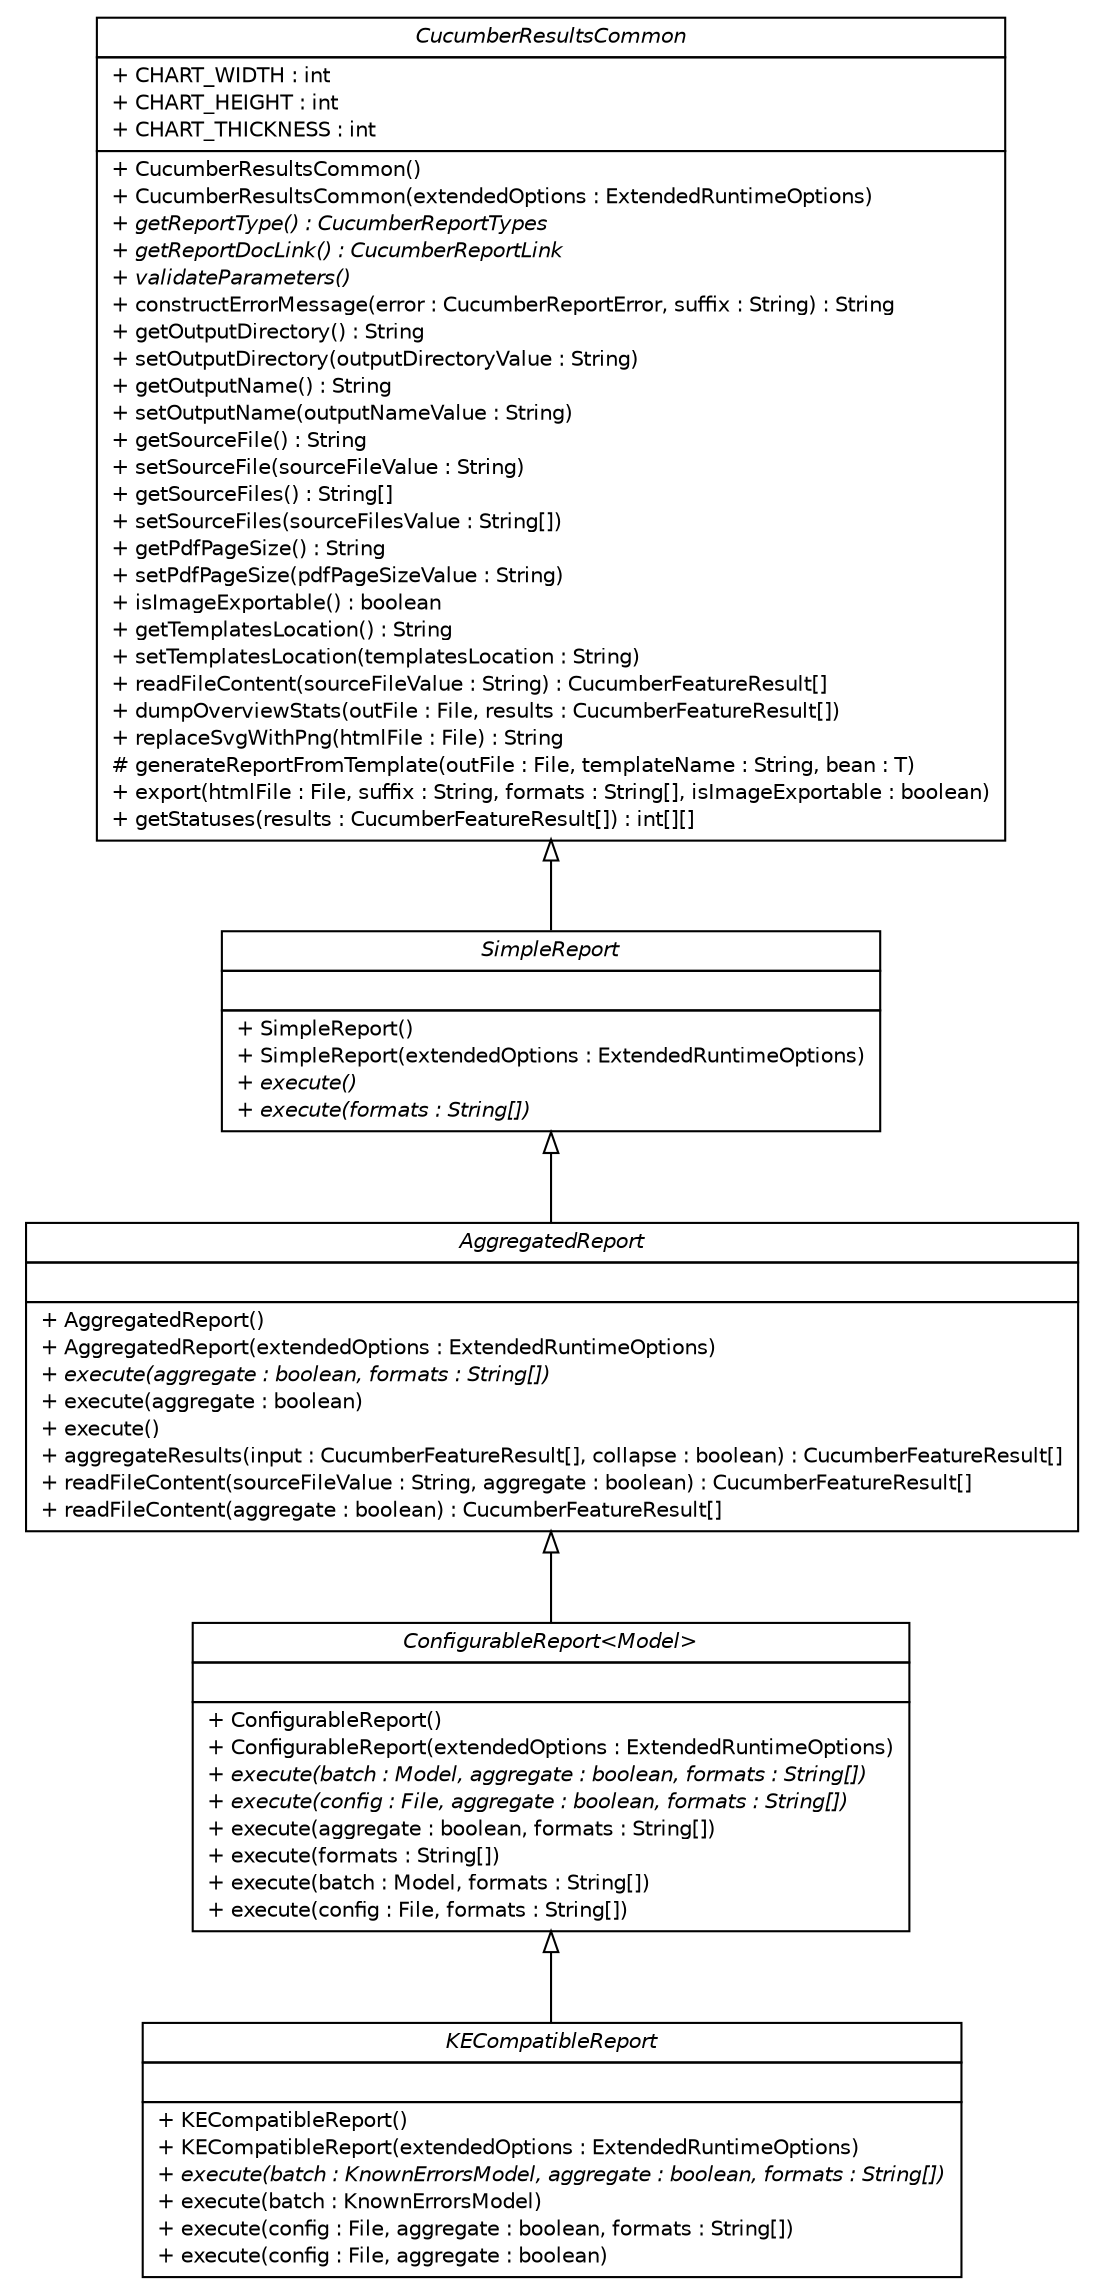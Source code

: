 #!/usr/local/bin/dot
#
# Class diagram 
# Generated by UMLGraph version R5_6 (http://www.umlgraph.org/)
#

digraph G {
	edge [fontname="Helvetica",fontsize=10,labelfontname="Helvetica",labelfontsize=10];
	node [fontname="Helvetica",fontsize=10,shape=plaintext];
	nodesep=0.25;
	ranksep=0.5;
	// com.github.mkolisnyk.cucumber.reporting.interfaces.SimpleReport
	c117 [label=<<table title="com.github.mkolisnyk.cucumber.reporting.interfaces.SimpleReport" border="0" cellborder="1" cellspacing="0" cellpadding="2" port="p" href="./SimpleReport.html">
		<tr><td><table border="0" cellspacing="0" cellpadding="1">
<tr><td align="center" balign="center"><font face="Helvetica-Oblique"> SimpleReport </font></td></tr>
		</table></td></tr>
		<tr><td><table border="0" cellspacing="0" cellpadding="1">
<tr><td align="left" balign="left">  </td></tr>
		</table></td></tr>
		<tr><td><table border="0" cellspacing="0" cellpadding="1">
<tr><td align="left" balign="left"> + SimpleReport() </td></tr>
<tr><td align="left" balign="left"> + SimpleReport(extendedOptions : ExtendedRuntimeOptions) </td></tr>
<tr><td align="left" balign="left"><font face="Helvetica-Oblique" point-size="10.0"> + execute() </font></td></tr>
<tr><td align="left" balign="left"><font face="Helvetica-Oblique" point-size="10.0"> + execute(formats : String[]) </font></td></tr>
		</table></td></tr>
		</table>>, URL="./SimpleReport.html", fontname="Helvetica", fontcolor="black", fontsize=10.0];
	// com.github.mkolisnyk.cucumber.reporting.interfaces.KECompatibleReport
	c118 [label=<<table title="com.github.mkolisnyk.cucumber.reporting.interfaces.KECompatibleReport" border="0" cellborder="1" cellspacing="0" cellpadding="2" port="p" href="./KECompatibleReport.html">
		<tr><td><table border="0" cellspacing="0" cellpadding="1">
<tr><td align="center" balign="center"><font face="Helvetica-Oblique"> KECompatibleReport </font></td></tr>
		</table></td></tr>
		<tr><td><table border="0" cellspacing="0" cellpadding="1">
<tr><td align="left" balign="left">  </td></tr>
		</table></td></tr>
		<tr><td><table border="0" cellspacing="0" cellpadding="1">
<tr><td align="left" balign="left"> + KECompatibleReport() </td></tr>
<tr><td align="left" balign="left"> + KECompatibleReport(extendedOptions : ExtendedRuntimeOptions) </td></tr>
<tr><td align="left" balign="left"><font face="Helvetica-Oblique" point-size="10.0"> + execute(batch : KnownErrorsModel, aggregate : boolean, formats : String[]) </font></td></tr>
<tr><td align="left" balign="left"> + execute(batch : KnownErrorsModel) </td></tr>
<tr><td align="left" balign="left"> + execute(config : File, aggregate : boolean, formats : String[]) </td></tr>
<tr><td align="left" balign="left"> + execute(config : File, aggregate : boolean) </td></tr>
		</table></td></tr>
		</table>>, URL="./KECompatibleReport.html", fontname="Helvetica", fontcolor="black", fontsize=10.0];
	// com.github.mkolisnyk.cucumber.reporting.interfaces.CucumberResultsCommon
	c119 [label=<<table title="com.github.mkolisnyk.cucumber.reporting.interfaces.CucumberResultsCommon" border="0" cellborder="1" cellspacing="0" cellpadding="2" port="p" href="./CucumberResultsCommon.html">
		<tr><td><table border="0" cellspacing="0" cellpadding="1">
<tr><td align="center" balign="center"><font face="Helvetica-Oblique"> CucumberResultsCommon </font></td></tr>
		</table></td></tr>
		<tr><td><table border="0" cellspacing="0" cellpadding="1">
<tr><td align="left" balign="left"> + CHART_WIDTH : int </td></tr>
<tr><td align="left" balign="left"> + CHART_HEIGHT : int </td></tr>
<tr><td align="left" balign="left"> + CHART_THICKNESS : int </td></tr>
		</table></td></tr>
		<tr><td><table border="0" cellspacing="0" cellpadding="1">
<tr><td align="left" balign="left"> + CucumberResultsCommon() </td></tr>
<tr><td align="left" balign="left"> + CucumberResultsCommon(extendedOptions : ExtendedRuntimeOptions) </td></tr>
<tr><td align="left" balign="left"><font face="Helvetica-Oblique" point-size="10.0"> + getReportType() : CucumberReportTypes </font></td></tr>
<tr><td align="left" balign="left"><font face="Helvetica-Oblique" point-size="10.0"> + getReportDocLink() : CucumberReportLink </font></td></tr>
<tr><td align="left" balign="left"><font face="Helvetica-Oblique" point-size="10.0"> + validateParameters() </font></td></tr>
<tr><td align="left" balign="left"> + constructErrorMessage(error : CucumberReportError, suffix : String) : String </td></tr>
<tr><td align="left" balign="left"> + getOutputDirectory() : String </td></tr>
<tr><td align="left" balign="left"> + setOutputDirectory(outputDirectoryValue : String) </td></tr>
<tr><td align="left" balign="left"> + getOutputName() : String </td></tr>
<tr><td align="left" balign="left"> + setOutputName(outputNameValue : String) </td></tr>
<tr><td align="left" balign="left"> + getSourceFile() : String </td></tr>
<tr><td align="left" balign="left"> + setSourceFile(sourceFileValue : String) </td></tr>
<tr><td align="left" balign="left"> + getSourceFiles() : String[] </td></tr>
<tr><td align="left" balign="left"> + setSourceFiles(sourceFilesValue : String[]) </td></tr>
<tr><td align="left" balign="left"> + getPdfPageSize() : String </td></tr>
<tr><td align="left" balign="left"> + setPdfPageSize(pdfPageSizeValue : String) </td></tr>
<tr><td align="left" balign="left"> + isImageExportable() : boolean </td></tr>
<tr><td align="left" balign="left"> + getTemplatesLocation() : String </td></tr>
<tr><td align="left" balign="left"> + setTemplatesLocation(templatesLocation : String) </td></tr>
<tr><td align="left" balign="left"> + readFileContent(sourceFileValue : String) : CucumberFeatureResult[] </td></tr>
<tr><td align="left" balign="left"> + dumpOverviewStats(outFile : File, results : CucumberFeatureResult[]) </td></tr>
<tr><td align="left" balign="left"> + replaceSvgWithPng(htmlFile : File) : String </td></tr>
<tr><td align="left" balign="left"> # generateReportFromTemplate(outFile : File, templateName : String, bean : T) </td></tr>
<tr><td align="left" balign="left"> + export(htmlFile : File, suffix : String, formats : String[], isImageExportable : boolean) </td></tr>
<tr><td align="left" balign="left"> + getStatuses(results : CucumberFeatureResult[]) : int[][] </td></tr>
		</table></td></tr>
		</table>>, URL="./CucumberResultsCommon.html", fontname="Helvetica", fontcolor="black", fontsize=10.0];
	// com.github.mkolisnyk.cucumber.reporting.interfaces.ConfigurableReport<Model>
	c120 [label=<<table title="com.github.mkolisnyk.cucumber.reporting.interfaces.ConfigurableReport" border="0" cellborder="1" cellspacing="0" cellpadding="2" port="p" href="./ConfigurableReport.html">
		<tr><td><table border="0" cellspacing="0" cellpadding="1">
<tr><td align="center" balign="center"><font face="Helvetica-Oblique"> ConfigurableReport&lt;Model&gt; </font></td></tr>
		</table></td></tr>
		<tr><td><table border="0" cellspacing="0" cellpadding="1">
<tr><td align="left" balign="left">  </td></tr>
		</table></td></tr>
		<tr><td><table border="0" cellspacing="0" cellpadding="1">
<tr><td align="left" balign="left"> + ConfigurableReport() </td></tr>
<tr><td align="left" balign="left"> + ConfigurableReport(extendedOptions : ExtendedRuntimeOptions) </td></tr>
<tr><td align="left" balign="left"><font face="Helvetica-Oblique" point-size="10.0"> + execute(batch : Model, aggregate : boolean, formats : String[]) </font></td></tr>
<tr><td align="left" balign="left"><font face="Helvetica-Oblique" point-size="10.0"> + execute(config : File, aggregate : boolean, formats : String[]) </font></td></tr>
<tr><td align="left" balign="left"> + execute(aggregate : boolean, formats : String[]) </td></tr>
<tr><td align="left" balign="left"> + execute(formats : String[]) </td></tr>
<tr><td align="left" balign="left"> + execute(batch : Model, formats : String[]) </td></tr>
<tr><td align="left" balign="left"> + execute(config : File, formats : String[]) </td></tr>
		</table></td></tr>
		</table>>, URL="./ConfigurableReport.html", fontname="Helvetica", fontcolor="black", fontsize=10.0];
	// com.github.mkolisnyk.cucumber.reporting.interfaces.AggregatedReport
	c121 [label=<<table title="com.github.mkolisnyk.cucumber.reporting.interfaces.AggregatedReport" border="0" cellborder="1" cellspacing="0" cellpadding="2" port="p" href="./AggregatedReport.html">
		<tr><td><table border="0" cellspacing="0" cellpadding="1">
<tr><td align="center" balign="center"><font face="Helvetica-Oblique"> AggregatedReport </font></td></tr>
		</table></td></tr>
		<tr><td><table border="0" cellspacing="0" cellpadding="1">
<tr><td align="left" balign="left">  </td></tr>
		</table></td></tr>
		<tr><td><table border="0" cellspacing="0" cellpadding="1">
<tr><td align="left" balign="left"> + AggregatedReport() </td></tr>
<tr><td align="left" balign="left"> + AggregatedReport(extendedOptions : ExtendedRuntimeOptions) </td></tr>
<tr><td align="left" balign="left"><font face="Helvetica-Oblique" point-size="10.0"> + execute(aggregate : boolean, formats : String[]) </font></td></tr>
<tr><td align="left" balign="left"> + execute(aggregate : boolean) </td></tr>
<tr><td align="left" balign="left"> + execute() </td></tr>
<tr><td align="left" balign="left"> + aggregateResults(input : CucumberFeatureResult[], collapse : boolean) : CucumberFeatureResult[] </td></tr>
<tr><td align="left" balign="left"> + readFileContent(sourceFileValue : String, aggregate : boolean) : CucumberFeatureResult[] </td></tr>
<tr><td align="left" balign="left"> + readFileContent(aggregate : boolean) : CucumberFeatureResult[] </td></tr>
		</table></td></tr>
		</table>>, URL="./AggregatedReport.html", fontname="Helvetica", fontcolor="black", fontsize=10.0];
	//com.github.mkolisnyk.cucumber.reporting.interfaces.SimpleReport extends com.github.mkolisnyk.cucumber.reporting.interfaces.CucumberResultsCommon
	c119:p -> c117:p [dir=back,arrowtail=empty];
	//com.github.mkolisnyk.cucumber.reporting.interfaces.KECompatibleReport extends com.github.mkolisnyk.cucumber.reporting.interfaces.ConfigurableReport<com.github.mkolisnyk.cucumber.reporting.types.knownerrors.KnownErrorsModel>
	c120:p -> c118:p [dir=back,arrowtail=empty];
	//com.github.mkolisnyk.cucumber.reporting.interfaces.ConfigurableReport<Model> extends com.github.mkolisnyk.cucumber.reporting.interfaces.AggregatedReport
	c121:p -> c120:p [dir=back,arrowtail=empty];
	//com.github.mkolisnyk.cucumber.reporting.interfaces.AggregatedReport extends com.github.mkolisnyk.cucumber.reporting.interfaces.SimpleReport
	c117:p -> c121:p [dir=back,arrowtail=empty];
}


